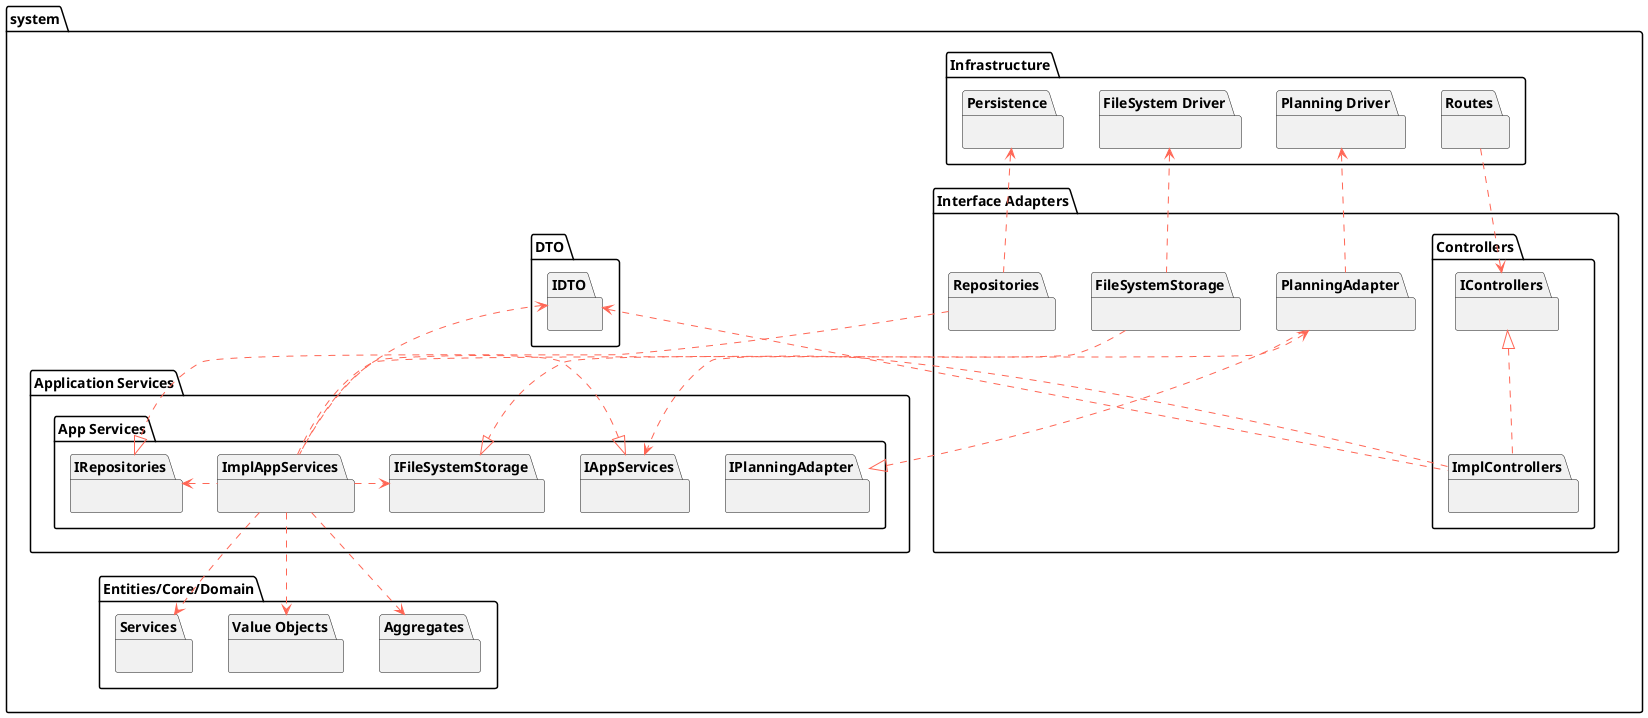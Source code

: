@startuml

skinparam component {
    FontSize 16
    BackgroundColor<<Apache>> LightCoral
    BorderColor<<Apache>> #FF6655
    FontName Courier
    BorderColor black
    BackgroundColor DeepSkyBlue
    ArrowFontName Impact
    ArrowColor #FF6655
}

package system {
    package "Infrastructure" {
        package "Routes" {
        }

        package "Persistence" {
        }

        package "FileSystem Driver" {
        }
        
        package "Planning Driver" {
        }
    }

    package "Interface Adapters" {
        package "Controllers" {
            package "IControllers" {
            }

            package "ImplControllers" {
            }
        }

        package "Repositories" {
        }

        package "FileSystemStorage" {
        }

        package "PlanningAdapter" {
        }
    }

    package "Application Services" {
        package "App Services" {
            package "IAppServices" {
            }

            package "ImplAppServices" {
            }

            package "IRepositories" {
            }

            package "IFileSystemStorage" {
            }
            package "IPlanningAdapter" {
            }
        }
    }
    package "DTO" {
        package "IDTO" as dto{
        }
    }

    package "Entities/Core/Domain" {
        package "Aggregates" {
        }

        package "Value Objects" {
        }

        package "Services" {
        }
    }
    "Routes" .down.> "IControllers"
    "ImplControllers" .up.|> "IControllers"
    "ImplControllers" .down.> "IAppServices"
    "ImplAppServices" .left.|> "IAppServices"
    "ImplAppServices" .left.> "IRepositories"
    "ImplAppServices" .right.> "IFileSystemStorage"
    "ImplAppServices" .right.> "PlanningAdapter"
    "ImplAppServices" .down.> "Aggregates"
    "ImplAppServices" .down.> "Value Objects"
    "ImplAppServices" .down.> "Services"
    "ImplAppServices" .up.> dto
    "ImplControllers" .up.> dto
    "Repositories" .up.> "Persistence"
    "Repositories" .down.|> "IRepositories"

    "FileSystemStorage" .up.> "FileSystem Driver"
    "FileSystemStorage" .down.|> "IFileSystemStorage"

    "PlanningAdapter" .up.> "Planning Driver"
    "PlanningAdapter" .down.|> "IPlanningAdapter"
}

@enduml

